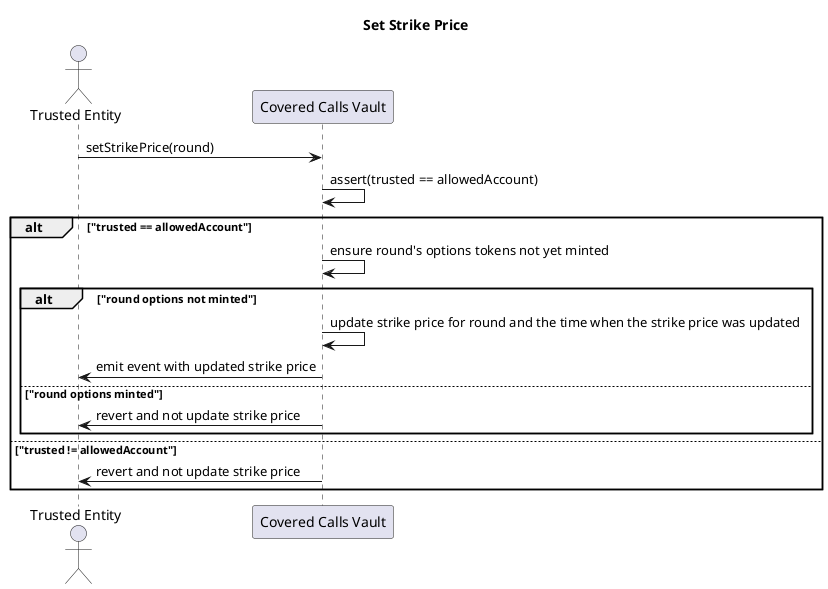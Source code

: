 @startuml "set-strike-price"

title "Set Strike Price"

actor "Trusted Entity" as trusted
participant "Covered Calls Vault" as vault

trusted -> vault: setStrikePrice(round)
vault -> vault: assert(trusted == allowedAccount)
alt "trusted == allowedAccount"
    vault -> vault: ensure round's options tokens not yet minted
    alt "round options not minted"
        vault -> vault: update strike price for round and the time when the strike price was updated
        vault -> trusted: emit event with updated strike price
    else "round options minted"
        vault -> trusted: revert and not update strike price
    end
else "trusted != allowedAccount"
    vault -> trusted: revert and not update strike price
end

@enduml